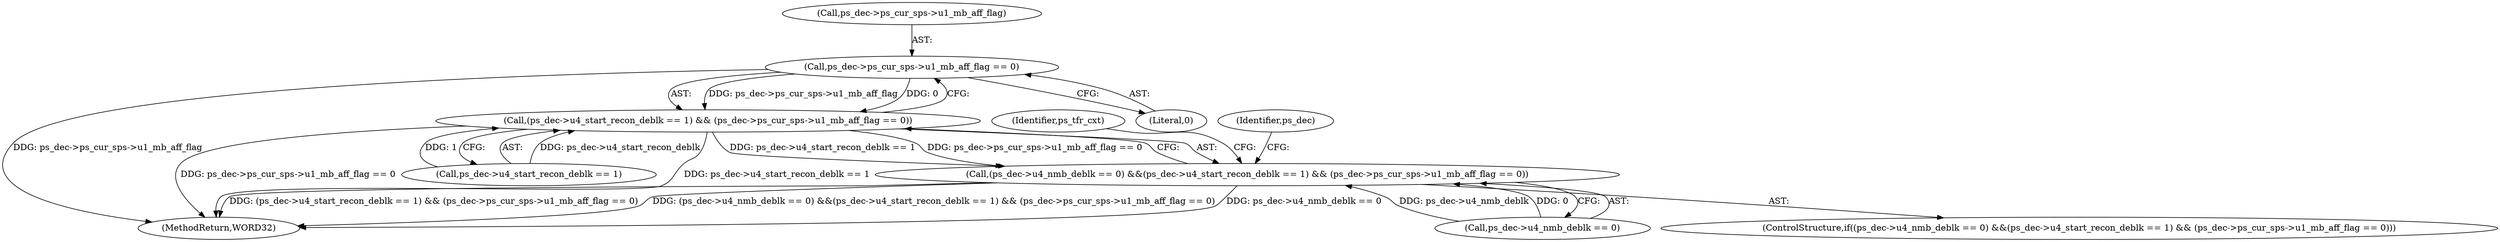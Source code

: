 digraph "0_Android_e86d3cfd2bc28dac421092106751e5638d54a848@pointer" {
"1001685" [label="(Call,ps_dec->ps_cur_sps->u1_mb_aff_flag == 0)"];
"1001679" [label="(Call,(ps_dec->u4_start_recon_deblk == 1) && (ps_dec->ps_cur_sps->u1_mb_aff_flag == 0))"];
"1001673" [label="(Call,(ps_dec->u4_nmb_deblk == 0) &&(ps_dec->u4_start_recon_deblk == 1) && (ps_dec->ps_cur_sps->u1_mb_aff_flag == 0))"];
"1001673" [label="(Call,(ps_dec->u4_nmb_deblk == 0) &&(ps_dec->u4_start_recon_deblk == 1) && (ps_dec->ps_cur_sps->u1_mb_aff_flag == 0))"];
"1001686" [label="(Call,ps_dec->ps_cur_sps->u1_mb_aff_flag)"];
"1001691" [label="(Literal,0)"];
"1001761" [label="(Identifier,ps_dec)"];
"1002270" [label="(MethodReturn,WORD32)"];
"1001698" [label="(Identifier,ps_tfr_cxt)"];
"1001672" [label="(ControlStructure,if((ps_dec->u4_nmb_deblk == 0) &&(ps_dec->u4_start_recon_deblk == 1) && (ps_dec->ps_cur_sps->u1_mb_aff_flag == 0)))"];
"1001680" [label="(Call,ps_dec->u4_start_recon_deblk == 1)"];
"1001674" [label="(Call,ps_dec->u4_nmb_deblk == 0)"];
"1001685" [label="(Call,ps_dec->ps_cur_sps->u1_mb_aff_flag == 0)"];
"1001679" [label="(Call,(ps_dec->u4_start_recon_deblk == 1) && (ps_dec->ps_cur_sps->u1_mb_aff_flag == 0))"];
"1001685" -> "1001679"  [label="AST: "];
"1001685" -> "1001691"  [label="CFG: "];
"1001686" -> "1001685"  [label="AST: "];
"1001691" -> "1001685"  [label="AST: "];
"1001679" -> "1001685"  [label="CFG: "];
"1001685" -> "1002270"  [label="DDG: ps_dec->ps_cur_sps->u1_mb_aff_flag"];
"1001685" -> "1001679"  [label="DDG: ps_dec->ps_cur_sps->u1_mb_aff_flag"];
"1001685" -> "1001679"  [label="DDG: 0"];
"1001679" -> "1001673"  [label="AST: "];
"1001679" -> "1001680"  [label="CFG: "];
"1001680" -> "1001679"  [label="AST: "];
"1001673" -> "1001679"  [label="CFG: "];
"1001679" -> "1002270"  [label="DDG: ps_dec->ps_cur_sps->u1_mb_aff_flag == 0"];
"1001679" -> "1002270"  [label="DDG: ps_dec->u4_start_recon_deblk == 1"];
"1001679" -> "1001673"  [label="DDG: ps_dec->u4_start_recon_deblk == 1"];
"1001679" -> "1001673"  [label="DDG: ps_dec->ps_cur_sps->u1_mb_aff_flag == 0"];
"1001680" -> "1001679"  [label="DDG: ps_dec->u4_start_recon_deblk"];
"1001680" -> "1001679"  [label="DDG: 1"];
"1001673" -> "1001672"  [label="AST: "];
"1001673" -> "1001674"  [label="CFG: "];
"1001674" -> "1001673"  [label="AST: "];
"1001698" -> "1001673"  [label="CFG: "];
"1001761" -> "1001673"  [label="CFG: "];
"1001673" -> "1002270"  [label="DDG: (ps_dec->u4_start_recon_deblk == 1) && (ps_dec->ps_cur_sps->u1_mb_aff_flag == 0)"];
"1001673" -> "1002270"  [label="DDG: (ps_dec->u4_nmb_deblk == 0) &&(ps_dec->u4_start_recon_deblk == 1) && (ps_dec->ps_cur_sps->u1_mb_aff_flag == 0)"];
"1001673" -> "1002270"  [label="DDG: ps_dec->u4_nmb_deblk == 0"];
"1001674" -> "1001673"  [label="DDG: ps_dec->u4_nmb_deblk"];
"1001674" -> "1001673"  [label="DDG: 0"];
}
